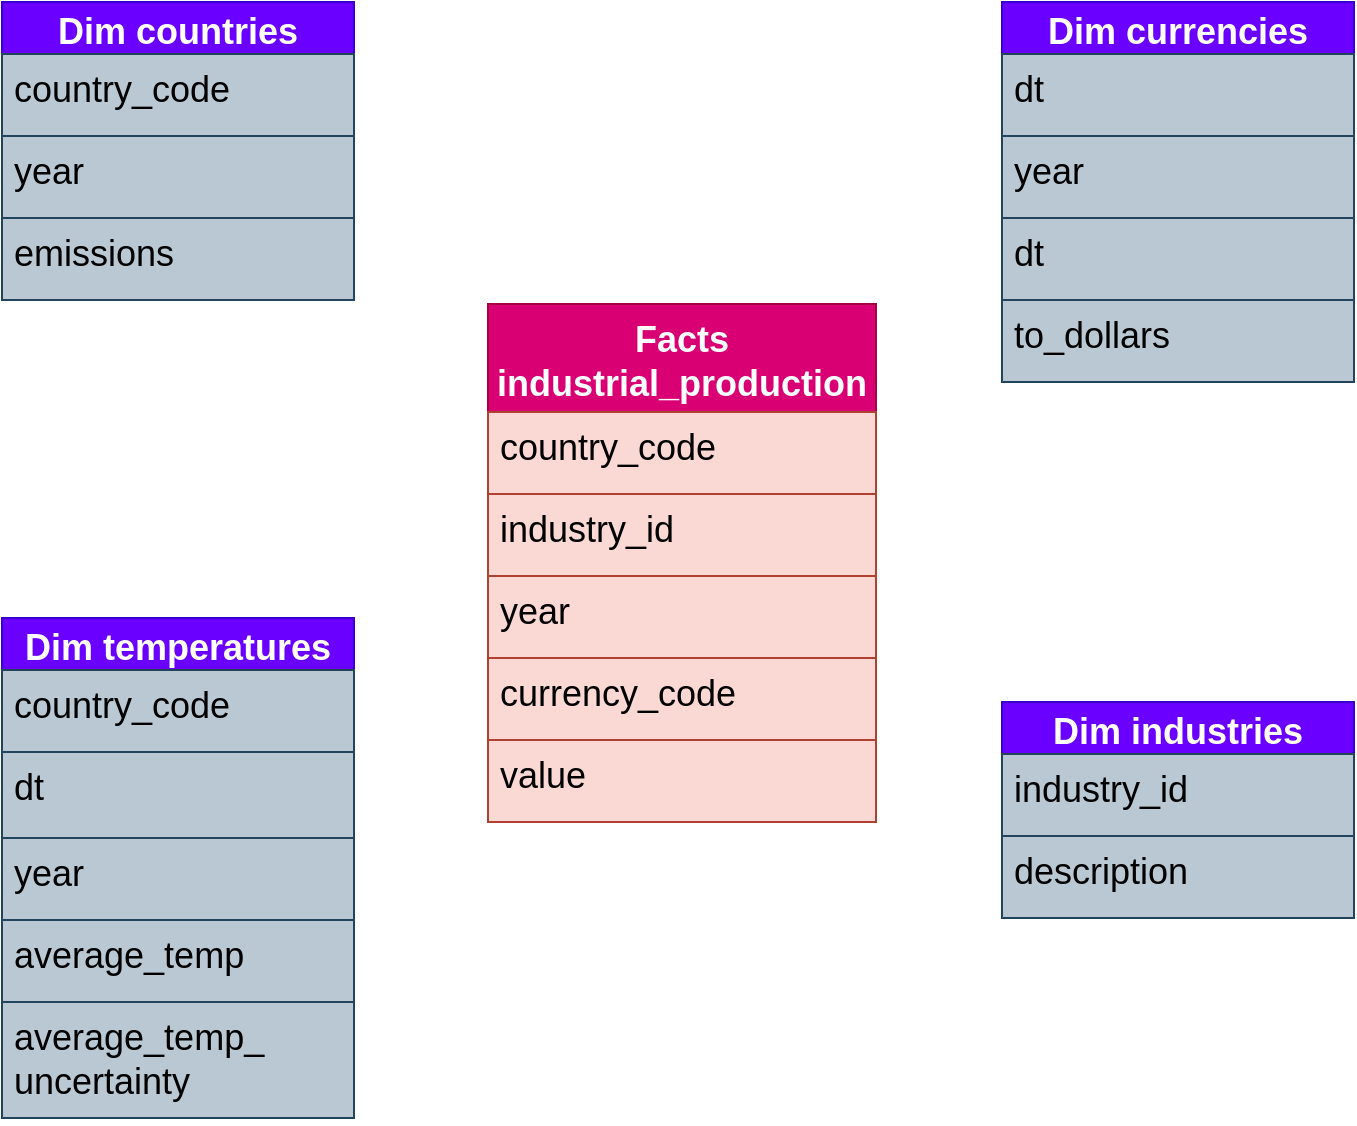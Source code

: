 <mxfile version="13.1.3">
    <diagram id="6hGFLwfOUW9BJ-s0fimq" name="Page-1">
        <mxGraphModel dx="1004" dy="771" grid="1" gridSize="10" guides="1" tooltips="1" connect="1" arrows="1" fold="1" page="1" pageScale="1" pageWidth="800" pageHeight="800" math="0" shadow="0">
            <root>
                <mxCell id="0"/>
                <mxCell id="1" parent="0"/>
                <mxCell id="31" value="" style="group" parent="1" vertex="1" connectable="0">
                    <mxGeometry x="303" y="271" width="194" height="249" as="geometry"/>
                </mxCell>
                <mxCell id="14" value="Facts&#10;industrial_production" style="swimlane;fontStyle=1;childLayout=stackLayout;horizontal=1;startSize=54;fillColor=#d80073;horizontalStack=0;resizeParent=1;resizeParentMax=0;resizeLast=0;collapsible=1;marginBottom=0;fontSize=18;fontFamily=Helvetica;strokeColor=#A50040;fontColor=#ffffff;" parent="31" vertex="1">
                    <mxGeometry width="194" height="177" as="geometry"/>
                </mxCell>
                <mxCell id="15" value="country_code" style="text;align=left;verticalAlign=top;spacingLeft=4;spacingRight=4;overflow=hidden;rotatable=0;points=[[0,0.5],[1,0.5]];portConstraint=eastwest;fontSize=18;fillColor=#fad9d5;strokeColor=#ae4132;fontColor=#000000;" parent="14" vertex="1">
                    <mxGeometry y="54" width="194" height="41" as="geometry"/>
                </mxCell>
                <mxCell id="16" value="industry_id" style="text;align=left;verticalAlign=top;spacingLeft=4;spacingRight=4;overflow=hidden;rotatable=0;points=[[0,0.5],[1,0.5]];portConstraint=eastwest;fontSize=18;fillColor=#fad9d5;strokeColor=#ae4132;fontColor=#000000;" parent="14" vertex="1">
                    <mxGeometry y="95" width="194" height="41" as="geometry"/>
                </mxCell>
                <mxCell id="17" value="year" style="text;align=left;verticalAlign=top;spacingLeft=4;spacingRight=4;overflow=hidden;rotatable=0;points=[[0,0.5],[1,0.5]];portConstraint=eastwest;fontSize=18;fillColor=#fad9d5;strokeColor=#ae4132;fontColor=#000000;" parent="14" vertex="1">
                    <mxGeometry y="136" width="194" height="41" as="geometry"/>
                </mxCell>
                <mxCell id="29" value="currency_code" style="text;align=left;verticalAlign=top;spacingLeft=4;spacingRight=4;overflow=hidden;rotatable=0;points=[[0,0.5],[1,0.5]];portConstraint=eastwest;fontSize=18;fillColor=#fad9d5;strokeColor=#ae4132;fontColor=#000000;" parent="31" vertex="1">
                    <mxGeometry y="177" width="194" height="41" as="geometry"/>
                </mxCell>
                <mxCell id="30" value="value" style="text;align=left;verticalAlign=top;spacingLeft=4;spacingRight=4;overflow=hidden;rotatable=0;points=[[0,0.5],[1,0.5]];portConstraint=eastwest;fontSize=18;fillColor=#fad9d5;strokeColor=#ae4132;fontColor=#000000;" parent="31" vertex="1">
                    <mxGeometry y="218" width="194" height="41" as="geometry"/>
                </mxCell>
                <mxCell id="37" value="Dim currencies" style="swimlane;fontStyle=1;childLayout=stackLayout;horizontal=1;startSize=26;fillColor=#6a00ff;horizontalStack=0;resizeParent=1;resizeParentMax=0;resizeLast=0;collapsible=1;marginBottom=0;fontSize=18;fontFamily=Helvetica;strokeColor=#3700CC;fontColor=#ffffff;" parent="1" vertex="1">
                    <mxGeometry x="560" y="120" width="176" height="149" as="geometry"/>
                </mxCell>
                <mxCell id="38" value="dt" style="text;align=left;verticalAlign=top;spacingLeft=4;spacingRight=4;overflow=hidden;rotatable=0;points=[[0,0.5],[1,0.5]];portConstraint=eastwest;fontSize=18;fillColor=#bac8d3;strokeColor=#23445d;fontColor=#000000;" parent="37" vertex="1">
                    <mxGeometry y="26" width="176" height="41" as="geometry"/>
                </mxCell>
                <mxCell id="40" value="year" style="text;align=left;verticalAlign=top;spacingLeft=4;spacingRight=4;overflow=hidden;rotatable=0;points=[[0,0.5],[1,0.5]];portConstraint=eastwest;fontSize=18;fillColor=#bac8d3;strokeColor=#23445d;fontColor=#000000;" parent="37" vertex="1">
                    <mxGeometry y="67" width="176" height="41" as="geometry"/>
                </mxCell>
                <mxCell id="39" value="dt" style="text;align=left;verticalAlign=top;spacingLeft=4;spacingRight=4;overflow=hidden;rotatable=0;points=[[0,0.5],[1,0.5]];portConstraint=eastwest;fontSize=18;fillColor=#bac8d3;strokeColor=#23445d;fontColor=#000000;" parent="37" vertex="1">
                    <mxGeometry y="108" width="176" height="41" as="geometry"/>
                </mxCell>
                <mxCell id="32" value="Dim countries" style="swimlane;fontStyle=1;childLayout=stackLayout;horizontal=1;startSize=26;fillColor=#6a00ff;horizontalStack=0;resizeParent=1;resizeParentMax=0;resizeLast=0;collapsible=1;marginBottom=0;fontSize=18;fontFamily=Helvetica;strokeColor=#3700CC;fontColor=#ffffff;" parent="1" vertex="1">
                    <mxGeometry x="60" y="120" width="176" height="108" as="geometry"/>
                </mxCell>
                <mxCell id="33" value="country_code" style="text;align=left;verticalAlign=top;spacingLeft=4;spacingRight=4;overflow=hidden;rotatable=0;points=[[0,0.5],[1,0.5]];portConstraint=eastwest;fontSize=18;fillColor=#bac8d3;strokeColor=#23445d;fontColor=#000000;" parent="32" vertex="1">
                    <mxGeometry y="26" width="176" height="41" as="geometry"/>
                </mxCell>
                <mxCell id="34" value="year" style="text;align=left;verticalAlign=top;spacingLeft=4;spacingRight=4;overflow=hidden;rotatable=0;points=[[0,0.5],[1,0.5]];portConstraint=eastwest;fontSize=18;fillColor=#bac8d3;strokeColor=#23445d;fontColor=#000000;" parent="32" vertex="1">
                    <mxGeometry y="67" width="176" height="41" as="geometry"/>
                </mxCell>
                <mxCell id="42" value="emissions" style="text;align=left;verticalAlign=top;spacingLeft=4;spacingRight=4;overflow=hidden;rotatable=0;points=[[0,0.5],[1,0.5]];portConstraint=eastwest;fontSize=18;fillColor=#bac8d3;strokeColor=#23445d;fontColor=#000000;" parent="1" vertex="1">
                    <mxGeometry x="60" y="228" width="176" height="41" as="geometry"/>
                </mxCell>
                <mxCell id="44" value="Dim temperatures" style="swimlane;fontStyle=1;childLayout=stackLayout;horizontal=1;startSize=26;fillColor=#6a00ff;horizontalStack=0;resizeParent=1;resizeParentMax=0;resizeLast=0;collapsible=1;marginBottom=0;fontSize=18;fontFamily=Helvetica;strokeColor=#3700CC;fontColor=#ffffff;" parent="1" vertex="1">
                    <mxGeometry x="60" y="428" width="176" height="151" as="geometry"/>
                </mxCell>
                <mxCell id="45" value="country_code" style="text;align=left;verticalAlign=top;spacingLeft=4;spacingRight=4;overflow=hidden;rotatable=0;points=[[0,0.5],[1,0.5]];portConstraint=eastwest;fontSize=18;fillColor=#bac8d3;strokeColor=#23445d;fontColor=#000000;" parent="44" vertex="1">
                    <mxGeometry y="26" width="176" height="41" as="geometry"/>
                </mxCell>
                <mxCell id="46" value="dt" style="text;align=left;verticalAlign=top;spacingLeft=4;spacingRight=4;overflow=hidden;rotatable=0;points=[[0,0.5],[1,0.5]];portConstraint=eastwest;fontSize=18;fillColor=#bac8d3;strokeColor=#23445d;fontColor=#000000;" parent="44" vertex="1">
                    <mxGeometry y="67" width="176" height="43" as="geometry"/>
                </mxCell>
                <mxCell id="47" value="year" style="text;align=left;verticalAlign=top;spacingLeft=4;spacingRight=4;overflow=hidden;rotatable=0;points=[[0,0.5],[1,0.5]];portConstraint=eastwest;fontSize=18;fillColor=#bac8d3;strokeColor=#23445d;fontColor=#000000;" parent="44" vertex="1">
                    <mxGeometry y="110" width="176" height="41" as="geometry"/>
                </mxCell>
                <mxCell id="49" value="average_temp" style="text;align=left;verticalAlign=top;spacingLeft=4;spacingRight=4;overflow=hidden;rotatable=0;points=[[0,0.5],[1,0.5]];portConstraint=eastwest;fontSize=18;fillColor=#bac8d3;strokeColor=#23445d;fontColor=#000000;" parent="1" vertex="1">
                    <mxGeometry x="60" y="579" width="176" height="41" as="geometry"/>
                </mxCell>
                <mxCell id="50" value="average_temp_&#10;uncertainty" style="text;align=left;verticalAlign=top;spacingLeft=4;spacingRight=4;overflow=hidden;rotatable=0;points=[[0,0.5],[1,0.5]];portConstraint=eastwest;fontSize=18;fillColor=#bac8d3;strokeColor=#23445d;fontColor=#000000;" parent="1" vertex="1">
                    <mxGeometry x="60" y="620" width="176" height="58" as="geometry"/>
                </mxCell>
                <mxCell id="51" value="Dim industries" style="swimlane;fontStyle=1;childLayout=stackLayout;horizontal=1;startSize=26;fillColor=#6a00ff;horizontalStack=0;resizeParent=1;resizeParentMax=0;resizeLast=0;collapsible=1;marginBottom=0;fontSize=18;fontFamily=Helvetica;strokeColor=#3700CC;fontColor=#ffffff;" parent="1" vertex="1">
                    <mxGeometry x="560" y="470" width="176" height="108" as="geometry"/>
                </mxCell>
                <mxCell id="52" value="industry_id" style="text;align=left;verticalAlign=top;spacingLeft=4;spacingRight=4;overflow=hidden;rotatable=0;points=[[0,0.5],[1,0.5]];portConstraint=eastwest;fontSize=18;fillColor=#bac8d3;strokeColor=#23445d;fontColor=#000000;" parent="51" vertex="1">
                    <mxGeometry y="26" width="176" height="41" as="geometry"/>
                </mxCell>
                <mxCell id="53" value="description" style="text;align=left;verticalAlign=top;spacingLeft=4;spacingRight=4;overflow=hidden;rotatable=0;points=[[0,0.5],[1,0.5]];portConstraint=eastwest;fontSize=18;fillColor=#bac8d3;strokeColor=#23445d;fontColor=#000000;" parent="51" vertex="1">
                    <mxGeometry y="67" width="176" height="41" as="geometry"/>
                </mxCell>
                <mxCell id="54" value="to_dollars" style="text;align=left;verticalAlign=top;spacingLeft=4;spacingRight=4;overflow=hidden;rotatable=0;points=[[0,0.5],[1,0.5]];portConstraint=eastwest;fontSize=18;fillColor=#bac8d3;strokeColor=#23445d;fontColor=#000000;" parent="1" vertex="1">
                    <mxGeometry x="560" y="269" width="176" height="41" as="geometry"/>
                </mxCell>
            </root>
        </mxGraphModel>
    </diagram>
</mxfile>